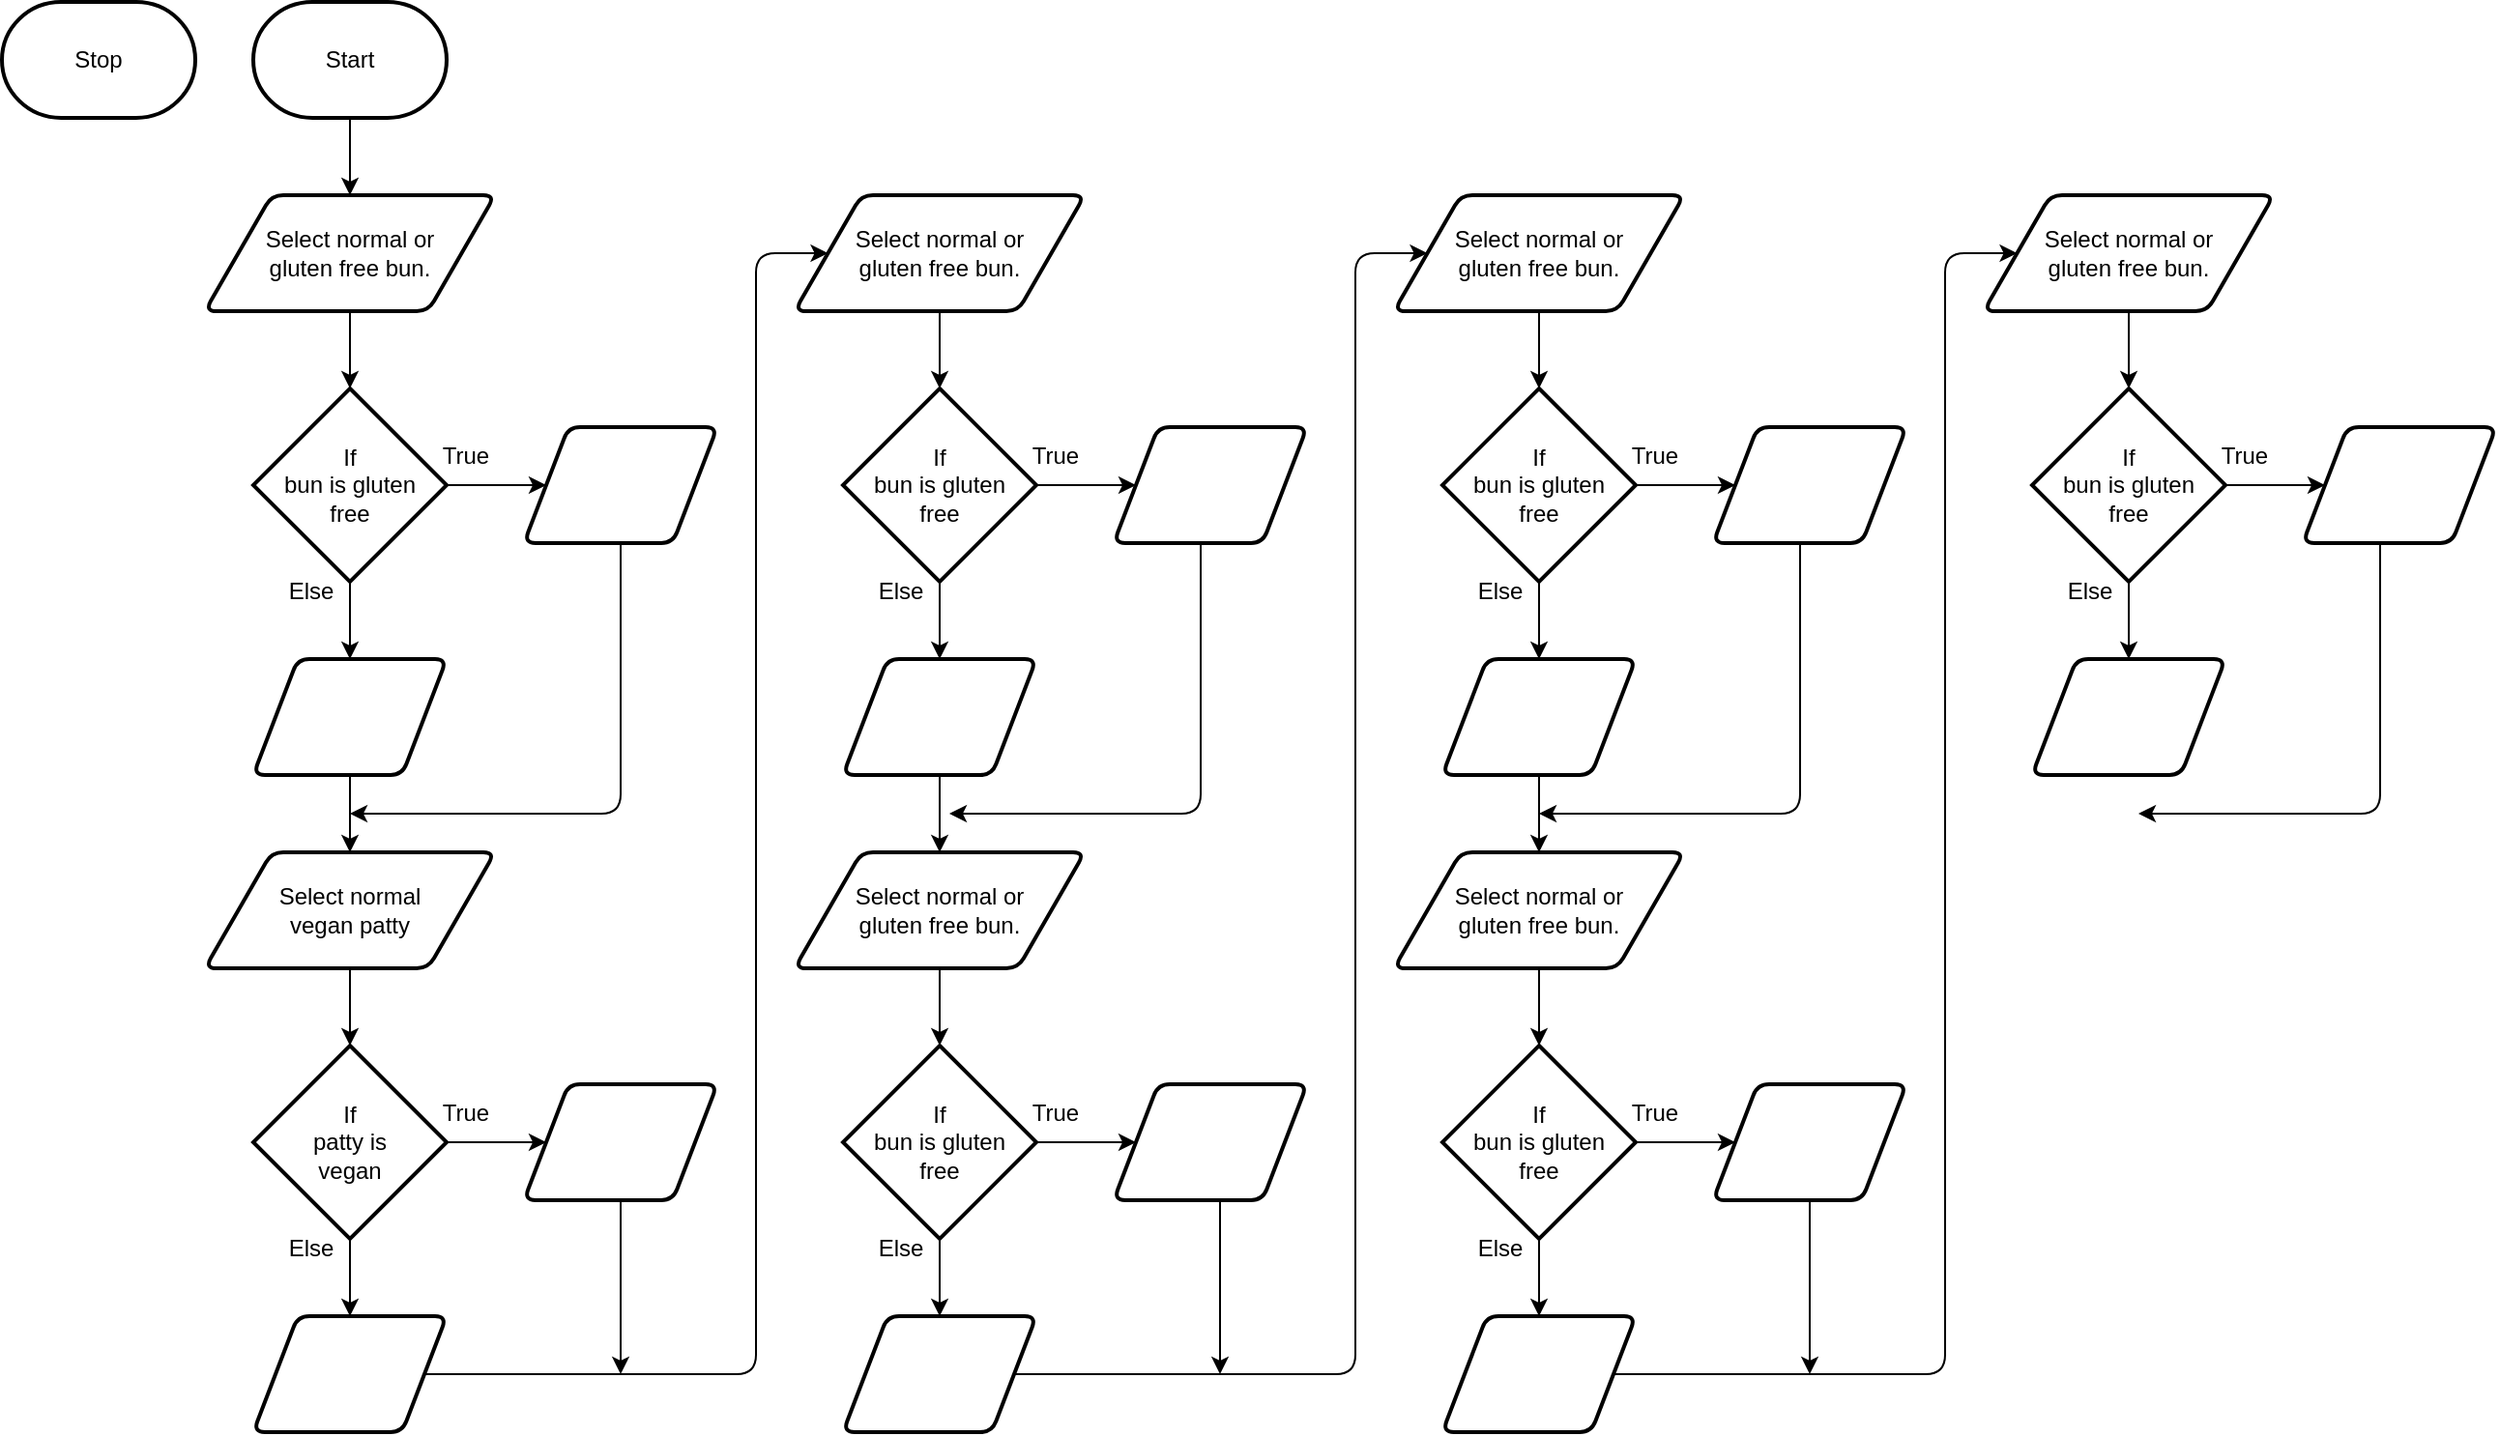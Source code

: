 <mxfile>
    <diagram id="HIP3nbAZw_EuaXWnEj3U" name="Page-1">
        <mxGraphModel dx="1726" dy="666" grid="1" gridSize="10" guides="1" tooltips="1" connect="1" arrows="1" fold="1" page="1" pageScale="1" pageWidth="850" pageHeight="1100" math="0" shadow="0">
            <root>
                <mxCell id="0"/>
                <mxCell id="1" parent="0"/>
                <mxCell id="22" style="edgeStyle=none;html=1;" edge="1" parent="1" source="2" target="8">
                    <mxGeometry relative="1" as="geometry"/>
                </mxCell>
                <mxCell id="2" value="Start" style="strokeWidth=2;html=1;shape=mxgraph.flowchart.terminator;whiteSpace=wrap;" parent="1" vertex="1">
                    <mxGeometry x="210" y="130" width="100" height="60" as="geometry"/>
                </mxCell>
                <mxCell id="3" value="Stop" style="strokeWidth=2;html=1;shape=mxgraph.flowchart.terminator;whiteSpace=wrap;" parent="1" vertex="1">
                    <mxGeometry x="80" y="130" width="100" height="60" as="geometry"/>
                </mxCell>
                <mxCell id="23" style="edgeStyle=none;html=1;" edge="1" parent="1" source="8" target="18">
                    <mxGeometry relative="1" as="geometry"/>
                </mxCell>
                <mxCell id="8" value="Select normal or &lt;br&gt;gluten free bun." style="shape=parallelogram;html=1;strokeWidth=2;perimeter=parallelogramPerimeter;whiteSpace=wrap;rounded=1;arcSize=12;size=0.23;" vertex="1" parent="1">
                    <mxGeometry x="185" y="230" width="150" height="60" as="geometry"/>
                </mxCell>
                <mxCell id="26" style="edgeStyle=none;html=1;" edge="1" parent="1" source="18" target="24">
                    <mxGeometry relative="1" as="geometry"/>
                </mxCell>
                <mxCell id="27" style="edgeStyle=none;html=1;" edge="1" parent="1" source="18" target="25">
                    <mxGeometry relative="1" as="geometry"/>
                </mxCell>
                <mxCell id="18" value="If&lt;br&gt;bun is gluten &lt;br&gt;free" style="strokeWidth=2;html=1;shape=mxgraph.flowchart.decision;whiteSpace=wrap;" vertex="1" parent="1">
                    <mxGeometry x="210" y="330" width="100" height="100" as="geometry"/>
                </mxCell>
                <mxCell id="76" style="edgeStyle=elbowEdgeStyle;html=1;" edge="1" parent="1" source="24">
                    <mxGeometry relative="1" as="geometry">
                        <mxPoint x="260" y="550" as="targetPoint"/>
                        <Array as="points">
                            <mxPoint x="400" y="470"/>
                        </Array>
                    </mxGeometry>
                </mxCell>
                <mxCell id="24" value="" style="shape=parallelogram;html=1;strokeWidth=2;perimeter=parallelogramPerimeter;whiteSpace=wrap;rounded=1;arcSize=12;size=0.23;" vertex="1" parent="1">
                    <mxGeometry x="350" y="350" width="100" height="60" as="geometry"/>
                </mxCell>
                <mxCell id="70" style="edgeStyle=orthogonalEdgeStyle;curved=1;html=1;" edge="1" parent="1" source="25" target="40">
                    <mxGeometry relative="1" as="geometry"/>
                </mxCell>
                <mxCell id="25" value="" style="shape=parallelogram;html=1;strokeWidth=2;perimeter=parallelogramPerimeter;whiteSpace=wrap;rounded=1;arcSize=12;size=0.23;" vertex="1" parent="1">
                    <mxGeometry x="210" y="470" width="100" height="60" as="geometry"/>
                </mxCell>
                <mxCell id="28" value="True" style="text;html=1;strokeColor=none;fillColor=none;align=center;verticalAlign=middle;whiteSpace=wrap;rounded=0;" vertex="1" parent="1">
                    <mxGeometry x="290" y="350" width="60" height="30" as="geometry"/>
                </mxCell>
                <mxCell id="29" value="Else" style="text;html=1;strokeColor=none;fillColor=none;align=center;verticalAlign=middle;whiteSpace=wrap;rounded=0;" vertex="1" parent="1">
                    <mxGeometry x="210" y="420" width="60" height="30" as="geometry"/>
                </mxCell>
                <mxCell id="39" style="edgeStyle=none;html=1;" edge="1" parent="1" source="40" target="43">
                    <mxGeometry relative="1" as="geometry"/>
                </mxCell>
                <mxCell id="40" value="Select normal &lt;br&gt;vegan patty" style="shape=parallelogram;html=1;strokeWidth=2;perimeter=parallelogramPerimeter;whiteSpace=wrap;rounded=1;arcSize=12;size=0.23;" vertex="1" parent="1">
                    <mxGeometry x="185" y="570" width="150" height="60" as="geometry"/>
                </mxCell>
                <mxCell id="41" style="edgeStyle=none;html=1;" edge="1" parent="1" source="43" target="44">
                    <mxGeometry relative="1" as="geometry"/>
                </mxCell>
                <mxCell id="42" style="edgeStyle=none;html=1;" edge="1" parent="1" source="43" target="45">
                    <mxGeometry relative="1" as="geometry"/>
                </mxCell>
                <mxCell id="43" value="If&lt;br&gt;patty is &lt;br&gt;vegan" style="strokeWidth=2;html=1;shape=mxgraph.flowchart.decision;whiteSpace=wrap;" vertex="1" parent="1">
                    <mxGeometry x="210" y="670" width="100" height="100" as="geometry"/>
                </mxCell>
                <mxCell id="79" style="edgeStyle=elbowEdgeStyle;html=1;" edge="1" parent="1" source="44">
                    <mxGeometry relative="1" as="geometry">
                        <mxPoint x="400" y="840" as="targetPoint"/>
                    </mxGeometry>
                </mxCell>
                <mxCell id="44" value="" style="shape=parallelogram;html=1;strokeWidth=2;perimeter=parallelogramPerimeter;whiteSpace=wrap;rounded=1;arcSize=12;size=0.23;" vertex="1" parent="1">
                    <mxGeometry x="350" y="690" width="100" height="60" as="geometry"/>
                </mxCell>
                <mxCell id="78" style="edgeStyle=elbowEdgeStyle;html=1;" edge="1" parent="1" source="45" target="49">
                    <mxGeometry relative="1" as="geometry">
                        <Array as="points">
                            <mxPoint x="470" y="540"/>
                        </Array>
                    </mxGeometry>
                </mxCell>
                <mxCell id="45" value="" style="shape=parallelogram;html=1;strokeWidth=2;perimeter=parallelogramPerimeter;whiteSpace=wrap;rounded=1;arcSize=12;size=0.23;" vertex="1" parent="1">
                    <mxGeometry x="210" y="810" width="100" height="60" as="geometry"/>
                </mxCell>
                <mxCell id="46" value="True" style="text;html=1;strokeColor=none;fillColor=none;align=center;verticalAlign=middle;whiteSpace=wrap;rounded=0;" vertex="1" parent="1">
                    <mxGeometry x="290" y="690" width="60" height="30" as="geometry"/>
                </mxCell>
                <mxCell id="47" value="Else" style="text;html=1;strokeColor=none;fillColor=none;align=center;verticalAlign=middle;whiteSpace=wrap;rounded=0;" vertex="1" parent="1">
                    <mxGeometry x="210" y="760" width="60" height="30" as="geometry"/>
                </mxCell>
                <mxCell id="48" style="edgeStyle=none;html=1;" edge="1" parent="1" source="49" target="52">
                    <mxGeometry relative="1" as="geometry"/>
                </mxCell>
                <mxCell id="49" value="Select normal or &lt;br&gt;gluten free bun." style="shape=parallelogram;html=1;strokeWidth=2;perimeter=parallelogramPerimeter;whiteSpace=wrap;rounded=1;arcSize=12;size=0.23;" vertex="1" parent="1">
                    <mxGeometry x="490" y="230" width="150" height="60" as="geometry"/>
                </mxCell>
                <mxCell id="50" style="edgeStyle=none;html=1;" edge="1" parent="1" source="52" target="53">
                    <mxGeometry relative="1" as="geometry"/>
                </mxCell>
                <mxCell id="51" style="edgeStyle=none;html=1;" edge="1" parent="1" source="52" target="54">
                    <mxGeometry relative="1" as="geometry"/>
                </mxCell>
                <mxCell id="52" value="If&lt;br&gt;bun is gluten &lt;br&gt;free" style="strokeWidth=2;html=1;shape=mxgraph.flowchart.decision;whiteSpace=wrap;" vertex="1" parent="1">
                    <mxGeometry x="515" y="330" width="100" height="100" as="geometry"/>
                </mxCell>
                <mxCell id="81" style="edgeStyle=elbowEdgeStyle;html=1;" edge="1" parent="1" source="53">
                    <mxGeometry relative="1" as="geometry">
                        <mxPoint x="570" y="550" as="targetPoint"/>
                        <Array as="points">
                            <mxPoint x="700" y="470"/>
                        </Array>
                    </mxGeometry>
                </mxCell>
                <mxCell id="53" value="" style="shape=parallelogram;html=1;strokeWidth=2;perimeter=parallelogramPerimeter;whiteSpace=wrap;rounded=1;arcSize=12;size=0.23;" vertex="1" parent="1">
                    <mxGeometry x="655" y="350" width="100" height="60" as="geometry"/>
                </mxCell>
                <mxCell id="80" style="edgeStyle=elbowEdgeStyle;html=1;" edge="1" parent="1" source="54" target="62">
                    <mxGeometry relative="1" as="geometry"/>
                </mxCell>
                <mxCell id="54" value="" style="shape=parallelogram;html=1;strokeWidth=2;perimeter=parallelogramPerimeter;whiteSpace=wrap;rounded=1;arcSize=12;size=0.23;" vertex="1" parent="1">
                    <mxGeometry x="515" y="470" width="100" height="60" as="geometry"/>
                </mxCell>
                <mxCell id="55" value="True" style="text;html=1;strokeColor=none;fillColor=none;align=center;verticalAlign=middle;whiteSpace=wrap;rounded=0;" vertex="1" parent="1">
                    <mxGeometry x="595" y="350" width="60" height="30" as="geometry"/>
                </mxCell>
                <mxCell id="56" value="Else" style="text;html=1;strokeColor=none;fillColor=none;align=center;verticalAlign=middle;whiteSpace=wrap;rounded=0;" vertex="1" parent="1">
                    <mxGeometry x="515" y="420" width="60" height="30" as="geometry"/>
                </mxCell>
                <mxCell id="61" style="edgeStyle=none;html=1;" edge="1" parent="1" source="62" target="65">
                    <mxGeometry relative="1" as="geometry"/>
                </mxCell>
                <mxCell id="62" value="Select normal or &lt;br&gt;gluten free bun." style="shape=parallelogram;html=1;strokeWidth=2;perimeter=parallelogramPerimeter;whiteSpace=wrap;rounded=1;arcSize=12;size=0.23;" vertex="1" parent="1">
                    <mxGeometry x="490" y="570" width="150" height="60" as="geometry"/>
                </mxCell>
                <mxCell id="63" style="edgeStyle=none;html=1;" edge="1" parent="1" source="65" target="66">
                    <mxGeometry relative="1" as="geometry"/>
                </mxCell>
                <mxCell id="64" style="edgeStyle=none;html=1;" edge="1" parent="1" source="65" target="67">
                    <mxGeometry relative="1" as="geometry"/>
                </mxCell>
                <mxCell id="65" value="If&lt;br&gt;bun is gluten &lt;br&gt;free" style="strokeWidth=2;html=1;shape=mxgraph.flowchart.decision;whiteSpace=wrap;" vertex="1" parent="1">
                    <mxGeometry x="515" y="670" width="100" height="100" as="geometry"/>
                </mxCell>
                <mxCell id="126" style="edgeStyle=elbowEdgeStyle;html=1;" edge="1" parent="1" source="66">
                    <mxGeometry relative="1" as="geometry">
                        <mxPoint x="710" y="840" as="targetPoint"/>
                    </mxGeometry>
                </mxCell>
                <mxCell id="66" value="" style="shape=parallelogram;html=1;strokeWidth=2;perimeter=parallelogramPerimeter;whiteSpace=wrap;rounded=1;arcSize=12;size=0.23;" vertex="1" parent="1">
                    <mxGeometry x="655" y="690" width="100" height="60" as="geometry"/>
                </mxCell>
                <mxCell id="125" style="edgeStyle=elbowEdgeStyle;html=1;" edge="1" parent="1" source="67" target="84">
                    <mxGeometry relative="1" as="geometry">
                        <Array as="points">
                            <mxPoint x="780" y="540"/>
                        </Array>
                    </mxGeometry>
                </mxCell>
                <mxCell id="67" value="" style="shape=parallelogram;html=1;strokeWidth=2;perimeter=parallelogramPerimeter;whiteSpace=wrap;rounded=1;arcSize=12;size=0.23;" vertex="1" parent="1">
                    <mxGeometry x="515" y="810" width="100" height="60" as="geometry"/>
                </mxCell>
                <mxCell id="68" value="True" style="text;html=1;strokeColor=none;fillColor=none;align=center;verticalAlign=middle;whiteSpace=wrap;rounded=0;" vertex="1" parent="1">
                    <mxGeometry x="595" y="690" width="60" height="30" as="geometry"/>
                </mxCell>
                <mxCell id="69" value="Else" style="text;html=1;strokeColor=none;fillColor=none;align=center;verticalAlign=middle;whiteSpace=wrap;rounded=0;" vertex="1" parent="1">
                    <mxGeometry x="515" y="760" width="60" height="30" as="geometry"/>
                </mxCell>
                <mxCell id="83" style="edgeStyle=none;html=1;" edge="1" parent="1" source="84" target="87">
                    <mxGeometry relative="1" as="geometry"/>
                </mxCell>
                <mxCell id="84" value="Select normal or &lt;br&gt;gluten free bun." style="shape=parallelogram;html=1;strokeWidth=2;perimeter=parallelogramPerimeter;whiteSpace=wrap;rounded=1;arcSize=12;size=0.23;" vertex="1" parent="1">
                    <mxGeometry x="800" y="230" width="150" height="60" as="geometry"/>
                </mxCell>
                <mxCell id="85" style="edgeStyle=none;html=1;" edge="1" parent="1" source="87" target="89">
                    <mxGeometry relative="1" as="geometry"/>
                </mxCell>
                <mxCell id="86" style="edgeStyle=none;html=1;" edge="1" parent="1" source="87" target="91">
                    <mxGeometry relative="1" as="geometry"/>
                </mxCell>
                <mxCell id="87" value="If&lt;br&gt;bun is gluten &lt;br&gt;free" style="strokeWidth=2;html=1;shape=mxgraph.flowchart.decision;whiteSpace=wrap;" vertex="1" parent="1">
                    <mxGeometry x="825" y="330" width="100" height="100" as="geometry"/>
                </mxCell>
                <mxCell id="88" style="edgeStyle=elbowEdgeStyle;html=1;" edge="1" parent="1" source="89">
                    <mxGeometry relative="1" as="geometry">
                        <mxPoint x="875" y="550" as="targetPoint"/>
                        <Array as="points">
                            <mxPoint x="1010" y="470"/>
                        </Array>
                    </mxGeometry>
                </mxCell>
                <mxCell id="89" value="" style="shape=parallelogram;html=1;strokeWidth=2;perimeter=parallelogramPerimeter;whiteSpace=wrap;rounded=1;arcSize=12;size=0.23;" vertex="1" parent="1">
                    <mxGeometry x="965" y="350" width="100" height="60" as="geometry"/>
                </mxCell>
                <mxCell id="90" style="edgeStyle=orthogonalEdgeStyle;curved=1;html=1;" edge="1" parent="1" source="91" target="95">
                    <mxGeometry relative="1" as="geometry"/>
                </mxCell>
                <mxCell id="91" value="" style="shape=parallelogram;html=1;strokeWidth=2;perimeter=parallelogramPerimeter;whiteSpace=wrap;rounded=1;arcSize=12;size=0.23;" vertex="1" parent="1">
                    <mxGeometry x="825" y="470" width="100" height="60" as="geometry"/>
                </mxCell>
                <mxCell id="92" value="True" style="text;html=1;strokeColor=none;fillColor=none;align=center;verticalAlign=middle;whiteSpace=wrap;rounded=0;" vertex="1" parent="1">
                    <mxGeometry x="905" y="350" width="60" height="30" as="geometry"/>
                </mxCell>
                <mxCell id="93" value="Else" style="text;html=1;strokeColor=none;fillColor=none;align=center;verticalAlign=middle;whiteSpace=wrap;rounded=0;" vertex="1" parent="1">
                    <mxGeometry x="825" y="420" width="60" height="30" as="geometry"/>
                </mxCell>
                <mxCell id="94" style="edgeStyle=none;html=1;" edge="1" parent="1" source="95" target="98">
                    <mxGeometry relative="1" as="geometry"/>
                </mxCell>
                <mxCell id="95" value="Select normal or &lt;br&gt;gluten free bun." style="shape=parallelogram;html=1;strokeWidth=2;perimeter=parallelogramPerimeter;whiteSpace=wrap;rounded=1;arcSize=12;size=0.23;" vertex="1" parent="1">
                    <mxGeometry x="800" y="570" width="150" height="60" as="geometry"/>
                </mxCell>
                <mxCell id="96" style="edgeStyle=none;html=1;" edge="1" parent="1" source="98" target="100">
                    <mxGeometry relative="1" as="geometry"/>
                </mxCell>
                <mxCell id="97" style="edgeStyle=none;html=1;" edge="1" parent="1" source="98" target="102">
                    <mxGeometry relative="1" as="geometry"/>
                </mxCell>
                <mxCell id="98" value="If&lt;br&gt;bun is gluten &lt;br&gt;free" style="strokeWidth=2;html=1;shape=mxgraph.flowchart.decision;whiteSpace=wrap;" vertex="1" parent="1">
                    <mxGeometry x="825" y="670" width="100" height="100" as="geometry"/>
                </mxCell>
                <mxCell id="99" style="edgeStyle=elbowEdgeStyle;html=1;" edge="1" parent="1" source="100">
                    <mxGeometry relative="1" as="geometry">
                        <mxPoint x="1015" y="840" as="targetPoint"/>
                    </mxGeometry>
                </mxCell>
                <mxCell id="100" value="" style="shape=parallelogram;html=1;strokeWidth=2;perimeter=parallelogramPerimeter;whiteSpace=wrap;rounded=1;arcSize=12;size=0.23;" vertex="1" parent="1">
                    <mxGeometry x="965" y="690" width="100" height="60" as="geometry"/>
                </mxCell>
                <mxCell id="101" style="edgeStyle=elbowEdgeStyle;html=1;" edge="1" parent="1" source="102" target="106">
                    <mxGeometry relative="1" as="geometry">
                        <Array as="points">
                            <mxPoint x="1085" y="540"/>
                        </Array>
                    </mxGeometry>
                </mxCell>
                <mxCell id="102" value="" style="shape=parallelogram;html=1;strokeWidth=2;perimeter=parallelogramPerimeter;whiteSpace=wrap;rounded=1;arcSize=12;size=0.23;" vertex="1" parent="1">
                    <mxGeometry x="825" y="810" width="100" height="60" as="geometry"/>
                </mxCell>
                <mxCell id="103" value="True" style="text;html=1;strokeColor=none;fillColor=none;align=center;verticalAlign=middle;whiteSpace=wrap;rounded=0;" vertex="1" parent="1">
                    <mxGeometry x="905" y="690" width="60" height="30" as="geometry"/>
                </mxCell>
                <mxCell id="104" value="Else" style="text;html=1;strokeColor=none;fillColor=none;align=center;verticalAlign=middle;whiteSpace=wrap;rounded=0;" vertex="1" parent="1">
                    <mxGeometry x="825" y="760" width="60" height="30" as="geometry"/>
                </mxCell>
                <mxCell id="105" style="edgeStyle=none;html=1;" edge="1" parent="1" source="106" target="109">
                    <mxGeometry relative="1" as="geometry"/>
                </mxCell>
                <mxCell id="106" value="Select normal or &lt;br&gt;gluten free bun." style="shape=parallelogram;html=1;strokeWidth=2;perimeter=parallelogramPerimeter;whiteSpace=wrap;rounded=1;arcSize=12;size=0.23;" vertex="1" parent="1">
                    <mxGeometry x="1105" y="230" width="150" height="60" as="geometry"/>
                </mxCell>
                <mxCell id="107" style="edgeStyle=none;html=1;" edge="1" parent="1" source="109" target="111">
                    <mxGeometry relative="1" as="geometry"/>
                </mxCell>
                <mxCell id="108" style="edgeStyle=none;html=1;" edge="1" parent="1" source="109" target="113">
                    <mxGeometry relative="1" as="geometry"/>
                </mxCell>
                <mxCell id="109" value="If&lt;br&gt;bun is gluten &lt;br&gt;free" style="strokeWidth=2;html=1;shape=mxgraph.flowchart.decision;whiteSpace=wrap;" vertex="1" parent="1">
                    <mxGeometry x="1130" y="330" width="100" height="100" as="geometry"/>
                </mxCell>
                <mxCell id="110" style="edgeStyle=elbowEdgeStyle;html=1;" edge="1" parent="1" source="111">
                    <mxGeometry relative="1" as="geometry">
                        <mxPoint x="1185" y="550" as="targetPoint"/>
                        <Array as="points">
                            <mxPoint x="1310" y="460"/>
                        </Array>
                    </mxGeometry>
                </mxCell>
                <mxCell id="111" value="" style="shape=parallelogram;html=1;strokeWidth=2;perimeter=parallelogramPerimeter;whiteSpace=wrap;rounded=1;arcSize=12;size=0.23;" vertex="1" parent="1">
                    <mxGeometry x="1270" y="350" width="100" height="60" as="geometry"/>
                </mxCell>
                <mxCell id="113" value="" style="shape=parallelogram;html=1;strokeWidth=2;perimeter=parallelogramPerimeter;whiteSpace=wrap;rounded=1;arcSize=12;size=0.23;" vertex="1" parent="1">
                    <mxGeometry x="1130" y="470" width="100" height="60" as="geometry"/>
                </mxCell>
                <mxCell id="114" value="True" style="text;html=1;strokeColor=none;fillColor=none;align=center;verticalAlign=middle;whiteSpace=wrap;rounded=0;" vertex="1" parent="1">
                    <mxGeometry x="1210" y="350" width="60" height="30" as="geometry"/>
                </mxCell>
                <mxCell id="115" value="Else" style="text;html=1;strokeColor=none;fillColor=none;align=center;verticalAlign=middle;whiteSpace=wrap;rounded=0;" vertex="1" parent="1">
                    <mxGeometry x="1130" y="420" width="60" height="30" as="geometry"/>
                </mxCell>
            </root>
        </mxGraphModel>
    </diagram>
</mxfile>